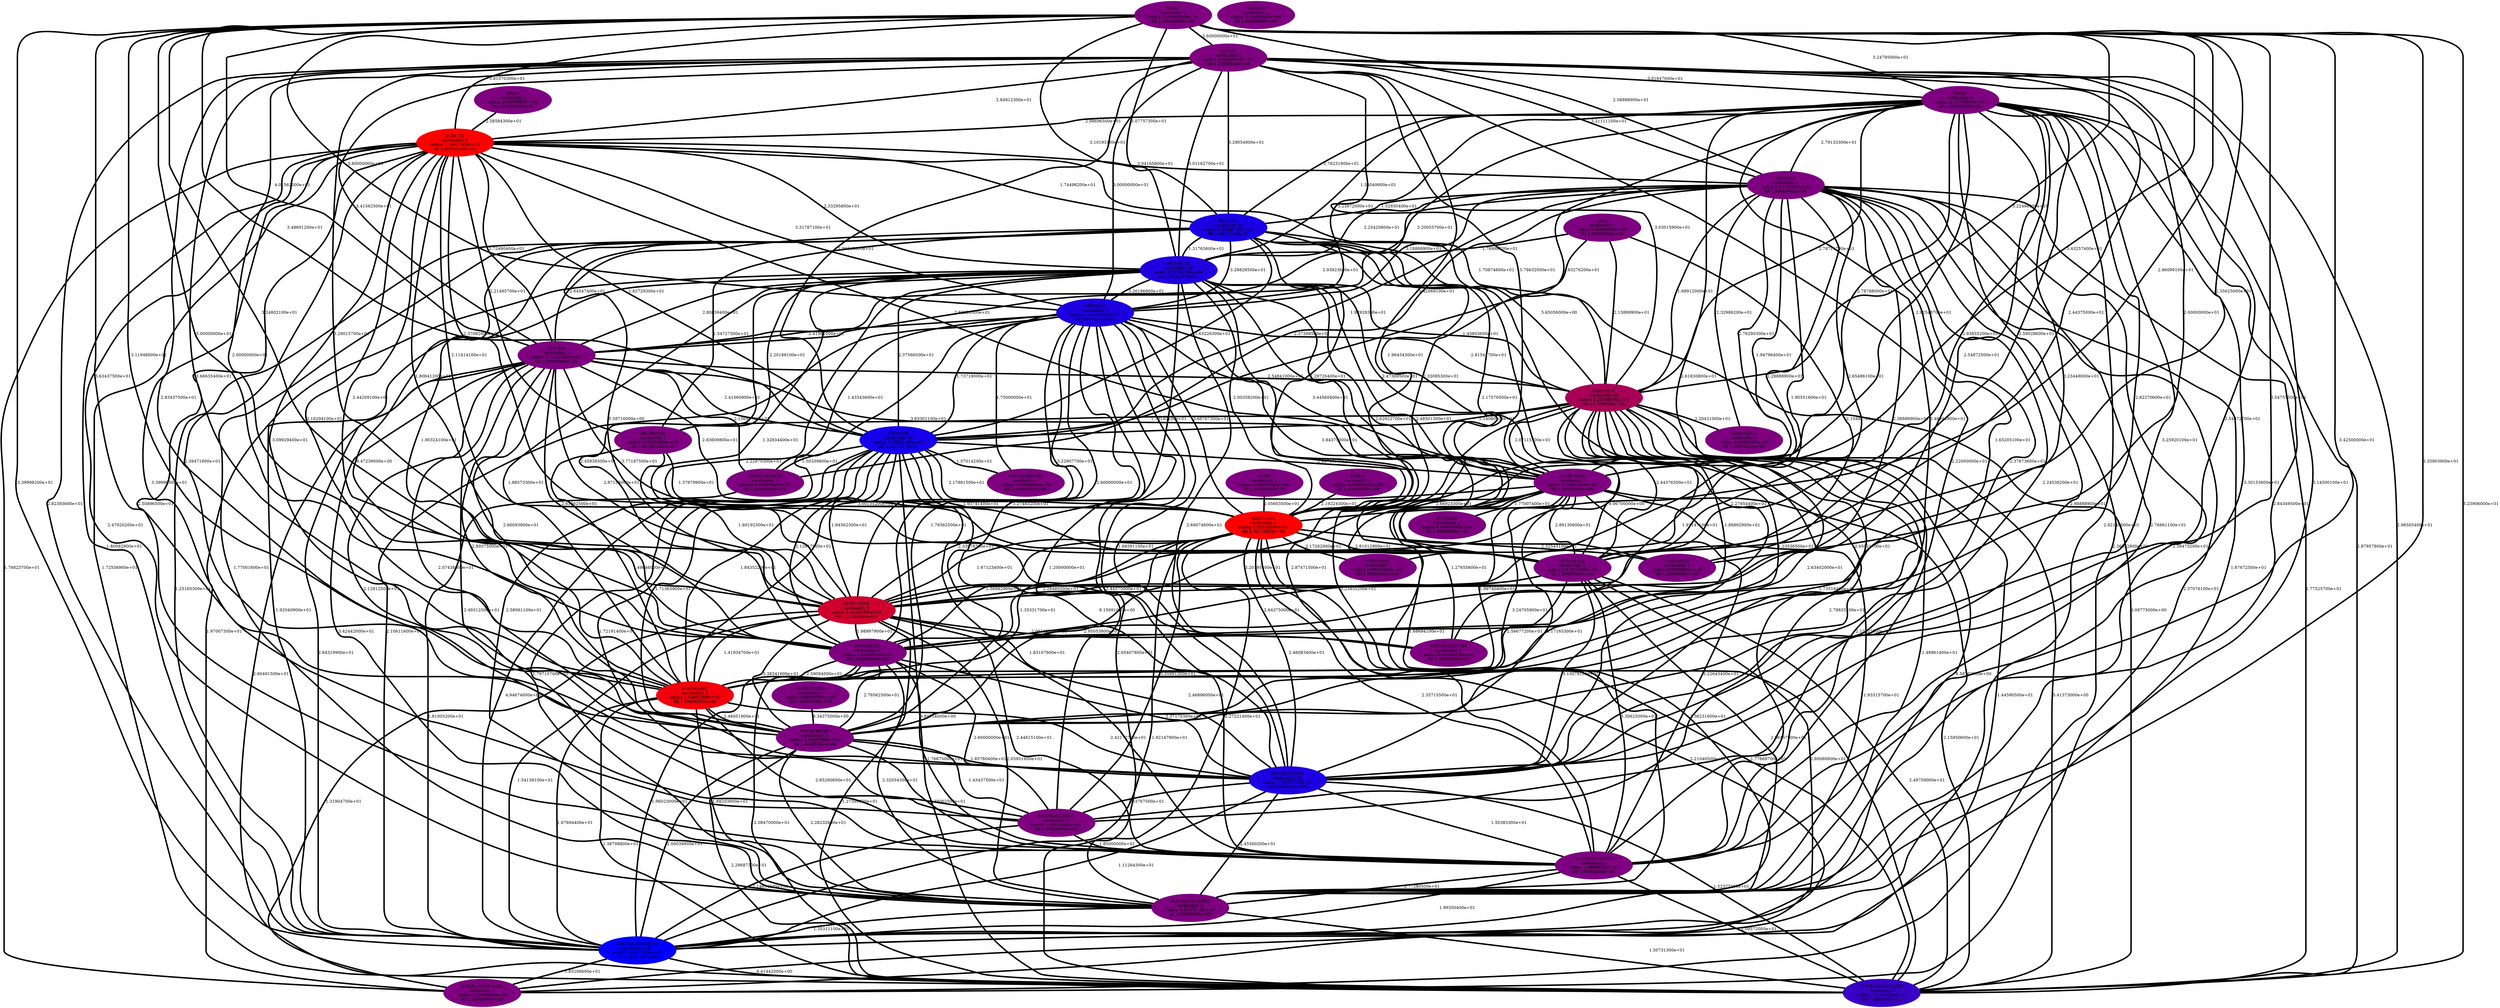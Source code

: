 graph component_cardinality_optimal_2 {
    edge[style=solid, penwidth="5", labeldistance="10"]
    01010101010100 [label="01010101010100\ncardinality 1\nradius 0.00000000e+00\nlfd 1.00000000e+00", color="#7E0080", style="filled"]
    001010001 [label="001010001\ncardinality 5\nradius 2.33340500e+01\nlfd 2.32192809e+00", color="#FE0000", style="filled"]
    0101010101010101 [label="0101010101010101\ncardinality 131\nradius 1.89271800e+01\nlfd 2.00532987e-01", color="#0200FC", style="filled"]
    01010101010101001 [label="01010101010101001\ncardinality 5\nradius 1.27530200e+01\nlfd 7.36965594e-01", color="#3900C5", style="filled"]
    01010100100101 [label="01010100100101\ncardinality 2\nradius 1.09116000e+01\nlfd 1.00000000e+00", color="#7E0080", style="filled"]
    00101000 [label="00101000\ncardinality 1\nradius 0.00000000e+00\nlfd 1.00000000e+00", color="#7E0080", style="filled"]
    01010100101001 [label="01010100101001\ncardinality 2\nradius 1.38908300e+01\nlfd 1.00000000e+00", color="#7E0080", style="filled"]
    00010 [label="00010\ncardinality 1\nradius 0.00000000e+00\nlfd 1.00000000e+00", color="#7E0080", style="filled"]
    0101010010010 [label="0101010010010\ncardinality 1\nradius 0.00000000e+00\nlfd 1.00000000e+00", color="#7E0080", style="filled"]
    0101010010101 [label="0101010010101\ncardinality 12\nradius 1.37873700e+01\nlfd 5.84962501e-01", color="#1D00E1", style="filled"]
    0100101 [label="0100101\ncardinality 8\nradius 2.59457300e+01\nlfd 2.00000000e+00", color="#FE0000", style="filled"]
    0010101001 [label="0010101001\ncardinality 5\nradius 2.20369300e+01\nlfd 1.32192809e+00", color="#D0002E", style="filled"]
    00100 [label="00100\ncardinality 4\nradius 2.77156600e+01\nlfd 1.00000000e+00", color="#7E0080", style="filled"]
    001010101 [label="001010101\ncardinality 50\nradius 2.52720500e+01\nlfd 5.99462070e-01", color="#2000DE", style="filled"]
    010100100 [label="010100100\ncardinality 1\nradius 0.00000000e+00\nlfd 1.00000000e+00", color="#7E0080", style="filled"]
    010100101 [label="010100101\ncardinality 40\nradius 2.22096900e+01\nlfd 1.15200309e+00", color="#A80056", style="filled"]
    001001010 [label="001001010\ncardinality 1\nradius 0.00000000e+00\nlfd 1.00000000e+00", color="#7E0080", style="filled"]
    0101000101 [label="0101000101\ncardinality 2\nradius 1.60000000e+01\nlfd 1.00000000e+00", color="#7E0080", style="filled"]
    0101010101010100 [label="0101010101010100\ncardinality 1\nradius 0.00000000e+00\nlfd 1.00000000e+00", color="#7E0080", style="filled"]
    01000 [label="01000\ncardinality 1\nradius 0.00000000e+00\nlfd 1.00000000e+00", color="#7E0080", style="filled"]
    010101010 [label="010101010\ncardinality 1\nradius 0.00000000e+00\nlfd 1.00000000e+00", color="#7E0080", style="filled"]
    010101010101001 [label="010101010101001\ncardinality 2\nradius 1.44371100e+01\nlfd 1.00000000e+00", color="#7E0080", style="filled"]
    01010100 [label="01010100\ncardinality 20\nradius 1.70024400e+01\nlfd 5.14573173e-01", color="#1500E9", style="filled"]
    0010010101 [label="0010010101\ncardinality 2\nradius 2.04691000e+01\nlfd 1.00000000e+00", color="#7E0080", style="filled"]
    00101001 [label="00101001\ncardinality 28\nradius 1.56641700e+01\nlfd 5.59427409e-01", color="#1A00E4", style="filled"]
    01010100100 [label="01010100100\ncardinality 2\nradius 1.23437500e+01\nlfd 1.00000000e+00", color="#7E0080", style="filled"]
    000101 [label="000101\ncardinality 2\nradius 2.09539400e+01\nlfd 1.00000000e+00", color="#7E0080", style="filled"]
    00001 [label="00001\ncardinality 2\nradius 2.60000000e+01\nlfd 1.00000000e+00", color="#7E0080", style="filled"]
    0000 [label="0000\ncardinality 1\nradius 0.00000000e+00\nlfd 1.00000000e+00", color="#7E0080", style="filled"]
    0101010010100 [label="0101010010100\ncardinality 1\nradius 0.00000000e+00\nlfd 1.00000000e+00", color="#7E0080", style="filled"]
    010010 [label="010010\ncardinality 1\nradius 0.00000000e+00\nlfd 1.00000000e+00", color="#7E0080", style="filled"]
    0100010 [label="0100010\ncardinality 1\nradius 0.00000000e+00\nlfd 1.00000000e+00", color="#7E0080", style="filled"]
    001010100 [label="001010100\ncardinality 2\nradius 2.04375000e+01\nlfd 1.00000000e+00", color="#7E0080", style="filled"]
    0101001001 [label="0101001001\ncardinality 3\nradius 1.63895000e+01\nlfd 1.58496250e+00", color="#F2000C", style="filled"]
    010100010 [label="010100010\ncardinality 1\nradius 0.00000000e+00\nlfd 1.00000000e+00", color="#7E0080", style="filled"]
    0101000 [label="0101000\ncardinality 2\nradius 2.21562500e+01\nlfd 1.00000000e+00", color="#7E0080", style="filled"]
    0010010 [label="0010010\ncardinality 2\nradius 2.37701200e+01\nlfd 1.00000000e+00", color="#7E0080", style="filled"]
    01010101010 [label="01010101010\ncardinality 1\nradius 0.00000000e+00\nlfd 1.00000000e+00", color="#7E0080", style="filled"]
    01000101 [label="01000101\ncardinality 3\nradius 2.02061600e+01\nlfd 5.84962501e-01", color="#1D00E1", style="filled"]
    01000101 -- 0101010101010101 [label="2.10611600e+01"]
    0010010 -- 00101001 [label="1.52930400e+01"]
    00100 -- 0010101001 [label="2.54872500e+01"]
    00100 -- 01010101010100 [label="2.61830800e+01"]
    000101 -- 0101010101010101 [label="2.82393600e+01"]
    0100101 -- 001010101 [label="2.33295800e+01"]
    000101 -- 0101001001 [label="3.66635400e+01"]
    00001 -- 01000101 [label="3.80000000e+01"]
    00100 -- 0101000 [label="3.20055700e+01"]
    001010001 -- 0010101001 [label="1.67123400e+01"]
    0000 -- 001010101 [label="1.78998700e+01"]
    0101010010101 -- 01010100101001 [label="1.50383300e+01"]
    0100101 -- 0010010101 [label="2.82226500e+01"]
    010100101 -- 001010100 [label="2.44376500e+01"]
    00001 -- 01010100101001 [label="3.42500000e+01"]
    001010001 -- 010100100 [label="2.17262900e+01"]
    0010010101 -- 001010001 [label="2.66923300e+01"]
    01000101 -- 0010101001 [label="3.22907700e+01"]
    00101001 -- 001010001 [label="1.29726400e+01"]
    0010010101 -- 01010101010101001 [label="2.15950600e+01"]
    01000101 -- 001010100 [label="3.84375000e+01"]
    00001 -- 00100 [label="3.24795000e+01"]
    00101001 -- 001010101 [label="1.31763600e+01"]
    00100 -- 0100101 [label="2.98696500e+01"]
    000101 -- 01010100100 [label="2.83437500e+01"]
    0100101 -- 0101010101010101 [label="1.80082900e+01"]
    00100 -- 0101001001 [label="2.82270600e+01"]
    01010100100 -- 010101010101001 [label="2.28232600e+01"]
    0101010010101 -- 01010101010101001 [label="1.52373300e+01"]
    01000101 -- 01010100 [label="1.73719000e+01"]
    0010010 -- 0101010010101 [label="2.24538200e+01"]
    010100101 -- 0101010101010100 [label="1.44590500e+01"]
    00001 -- 0010010 [label="2.58888900e+01"]
    00100 -- 00101001 [label="2.76231900e+01"]
    00100 -- 010100010 [label="2.59028600e+01"]
    0010010 -- 0010101001 [label="1.90551600e+01"]
    0010010 -- 01000101 [label="3.18888900e+01"]
    010100101 -- 0101010010101 [label="1.73516400e+01"]
    01010100 -- 01010100101001 [label="1.83107600e+01"]
    000101 -- 010100101 [label="3.03015900e+01"]
    01010100100101 -- 0101010101010101 [label="2.14654600e+01"]
    001010001 -- 0101001001 [label="1.35331700e+01"]
    01010100 -- 0010101001 [label="1.94562300e+01"]
    001001010 -- 0101001001 [label="1.49646000e+01"]
    001010001 -- 010100010 [label="2.32543100e+01"]
    0100101 -- 0101010010101 [label="2.39471800e+01"]
    0010010101 -- 00101000 [label="1.77007400e+01"]
    00101001 -- 01010100101001 [label="2.45021700e+01"]
    0010010101 -- 01010100101001 [label="3.22643400e+01"]
    01010100 -- 01010100100101 [label="1.72191400e+01"]
    0101001001 -- 0101010010101 [label="2.42172700e+01"]
    00001 -- 0010010101 [label="3.43257400e+01"]
    01000101 -- 01010101010101001 [label="2.65407800e+01"]
    00100 -- 0101010010101 [label="3.25920100e+01"]
    001010101 -- 0101010010101 [label="2.69074600e+01"]
    00101001 -- 010101010101001 [label="1.77001600e+01"]
    01010101010 -- 01010100100 [label="8.34375000e+00"]
    0010010 -- 0101000 [label="2.93923600e+01"]
    0101001001 -- 01010101010101001 [label="1.38798800e+01"]
    001010101 -- 0101001001 [label="1.88573300e+01"]
    001010100 -- 01010101010101001 [label="2.49759000e+01"]
    0101000 -- 01010101010101001 [label="2.60491500e+01"]
    010100101 -- 001001010 [label="1.79140100e+01"]
    0101000 -- 001010100 [label="3.77187500e+01"]
    00001 -- 01010100100 [label="3.63437500e+01"]
    0100101 -- 001001010 [label="2.21495700e+01"]
    000101 -- 0010010101 [label="3.78632000e+01"]
    001010001 -- 0101010010101 [label="2.46083400e+01"]
    01000 -- 001010001 [label="2.05603500e+01"]
    01000101 -- 0101010010100 [label="1.75000000e+01"]
    00001 -- 001010001 [label="2.86099100e+01"]
    01010100100 -- 01010100101001 [label="2.38062500e+01"]
    001010001 -- 01010100100 [label="2.95053800e+01"]
    000101 -- 01000101 [label="3.00000000e+01"]
    00010 -- 0100101 [label="2.58584300e+01"]
    0101000101 -- 01010100101001 [label="1.76875000e+01"]
    0010101001 -- 0101001001 [label="1.41934700e+01"]
    0010010 -- 0101010101010100 [label="2.37076100e+01"]
    00001 -- 00101001 [label="3.07757300e+01"]
    000101 -- 01010100101001 [label="2.22000000e+01"]
    001010100 -- 010101010101001 [label="2.86457900e+01"]
    0100101 -- 01010101010101001 [label="1.72556900e+01"]
    0100101 -- 0101001001 [label="2.16294100e+01"]
    01000101 -- 0101001001 [label="3.00135200e+01"]
    001010101 -- 0101000 [label="2.80859400e+01"]
    0010101001 -- 01010101010100 [label="2.06108700e+01"]
    00001 -- 0101000101 [label="3.00000000e+01"]
    01010100 -- 01010101010101001 [label="9.84954000e+00"]
    01000101 -- 01010100100101 [label="1.20000000e+01"]
    010100101 -- 01010101010101001 [label="5.41373000e+00"]
    0010010 -- 010100100 [label="2.28888900e+01"]
    00101001 -- 01000101 [label="3.28829500e+01"]
    010100101 -- 001010001 [label="1.53538200e+01"]
    0010010 -- 010101010 [label="2.32986200e+01"]
    001010101 -- 001001010 [label="2.20188100e+01"]
    00001 -- 001010100 [label="2.35625000e+01"]
    0010010 -- 0101001001 [label="1.65205100e+01"]
    0101000 -- 010101010101001 [label="3.42442000e+01"]
    0010010 -- 001010001 [label="1.94796400e+01"]
    0101000 -- 010100101 [label="2.54841000e+01"]
    01010100 -- 0101001001 [label="1.84352200e+01"]
    010100101 -- 01010100101001 [label="2.12622500e+01"]
    00001 -- 0101010010101 [label="3.54757500e+01"]
    0010010 -- 0101000101 [label="2.38888900e+01"]
    00001 -- 010100101 [label="3.22496900e+01"]
    000101 -- 001010100 [label="2.44375000e+01"]
    000101 -- 010101010101001 [label="3.14500100e+01"]
    01010100 -- 001010100 [label="2.93741400e+01"]
    0010101001 -- 0101010010101 [label="2.46896000e+01"]
    000101 -- 0101010010101 [label="2.54672700e+01"]
    01010100 -- 0010010101 [label="2.49719600e+01"]
    01000101 -- 0101000101 [label="2.60000000e+01"]
    001010101 -- 01010101010101001 [label="1.68694100e+01"]
    01010100101001 -- 0101010101010101 [label="1.99350400e+01"]
    010100101 -- 010101010101001 [label="1.48961400e+01"]
    010101010101001 -- 01010101010101001 [label="1.50731300e+01"]
    0000 -- 010100101 [label="2.13899900e+01"]
    00101001 -- 0010010101 [label="1.96434300e+01"]
    0010010101 -- 0101010101010101 [label="2.36231600e+01"]
    000101 -- 010100010 [label="2.00000000e+01"]
    0010010 -- 01010100 [label="1.92928300e+01"]
    010100101 -- 0010010101 [label="2.07115700e+01"]
    00100 -- 0010010101 [label="2.78788000e+01"]
    0101000 -- 01010100 [label="2.41060900e+01"]
    001010101 -- 0101010101010101 [label="1.92040900e+01"]
    0100101 -- 001010100 [label="2.11414100e+01"]
    00100 -- 01010100 [label="2.83276200e+01"]
    000101 -- 01010100 [label="2.86045800e+01"]
    00001 -- 010101010101001 [label="3.35903900e+01"]
    010100101 -- 010101010 [label="2.20431000e+01"]
    000101 -- 0101000101 [label="2.00000000e+01"]
    00101001 -- 010100101 [label="5.65056000e+00"]
    00101001 -- 001001010 [label="1.54727300e+01"]
    010101010101001 -- 0101010101010101 [label="1.35311100e+01"]
    0010010101 -- 0101010010101 [label="3.17165300e+01"]
    0010010101 -- 01010100100 [label="3.24705900e+01"]
    00001 -- 0101010101010101 [label="3.39998200e+01"]
    0100101 -- 010101010101001 [label="2.47920200e+01"]
    0010101001 -- 0101010101010101 [label="1.54138100e+01"]
    010100101 -- 0101000101 [label="1.91147100e+01"]
    0010010101 -- 0010101001 [label="2.33978300e+01"]
    01010100 -- 0101010101010101 [label="4.94674000e+00"]
    0100101 -- 01010100100101 [label="3.39990300e+01"]
    0101000 -- 01010100100 [label="2.89375000e+01"]
    001010001 -- 01010101010101001 [label="1.77669700e+01"]
    001010001 -- 0101000101 [label="2.56982900e+01"]
    0101010101010101 -- 01010101010101001 [label="6.41442000e+00"]
    0101000 -- 001010001 [label="2.83609800e+01"]
    001010101 -- 010100010 [label="2.48501300e+01"]
    0010101001 -- 0101010101010100 [label="1.31904700e+01"]
    0101010010101 -- 010101010101001 [label="2.45560200e+01"]
    001010101 -- 0101000101 [label="2.45939300e+01"]
    01000101 -- 01010100101001 [label="2.44375000e+01"]
    00100 -- 001010101 [label="1.55049900e+01"]
    0010010 -- 010101010101001 [label="2.38473200e+01"]
    001010101 -- 001010001 [label="2.00358200e+01"]
    0100101 -- 00101001 [label="1.74498200e+01"]
    01010100 -- 01010100100 [label="1.71363900e+01"]
    0101001001 -- 01010100101001 [label="2.85260600e+01"]
    00101001 -- 0101000101 [label="1.90324100e+01"]
    001010100 -- 0010101001 [label="2.28480300e+01"]
    01010100 -- 0101000101 [label="2.12617800e+01"]
    0010010 -- 01010100100 [label="2.37673600e+01"]
    00101001 -- 0101010010101 [label="2.27954400e+01"]
    0101000101 -- 01010100100101 [label="2.60000000e+01"]
    0101000101 -- 0101001001 [label="2.59094000e+01"]
    00100 -- 0101000101 [label="3.23448000e+01"]
    001001010 -- 001010001 [label="1.57679900e+01"]
    0101000101 -- 01010100100 [label="2.76562500e+01"]
    0010010101 -- 0101000101 [label="3.20195400e+01"]
    0101000 -- 01010100101001 [label="2.49312500e+01"]
    00101001 -- 0101000 [label="2.64547400e+01"]
    010100101 -- 0010101001 [label="9.06700000e+00"]
    010100101 -- 0101001001 [label="1.23536500e+01"]
    0100101 -- 01000101 [label="3.31787100e+01"]
    0101000 -- 0010010101 [label="3.63301100e+01"]
    0101000 -- 0101010101010101 [label="2.64319900e+01"]
    001010001 -- 01010100100101 [label="3.35991300e+01"]
    001010100 -- 01010100101001 [label="3.30625000e+01"]
    001010001 -- 0101010101010100 [label="2.21040500e+01"]
    01000101 -- 010100101 [label="2.81541700e+01"]
    0101000101 -- 01010101010101001 [label="2.08470000e+01"]
    00001 -- 001010101 [label="3.10193100e+01"]
    00001 -- 01010101010101001 [label="3.23906000e+01"]
    00100 -- 0010010 [label="2.79133300e+01"]
    00001 -- 0101001001 [label="3.11948000e+01"]
    001010100 -- 0101010101010101 [label="2.80080800e+01"]
    0101000101 -- 0101010101010101 [label="1.96023000e+01"]
    0100101 -- 0010101001 [label="1.80641200e+01"]
    01000101 -- 001010001 [label="3.66767300e+01"]
    000101 -- 0010101001 [label="3.29015700e+01"]
    001010101 -- 0010101001 [label="1.32834400e+01"]
    001010100 -- 0101000101 [label="2.64375000e+01"]
    0100101 -- 01010100101001 [label="2.50896500e+01"]
    000101 -- 001010101 [label="3.01162700e+01"]
    00101001 -- 0101010101010101 [label="1.25165300e+01"]
    001010101 -- 0101010101010100 [label="1.97007300e+01"]
    0010010 -- 001010101 [label="2.25420800e+01"]
    000101 -- 00100 [label="3.01847600e+01"]
    010010 -- 001010001 [label="2.19224300e+01"]
    001010101 -- 01010100 [label="2.37566500e+01"]
    00001 -- 0100101 [label="3.81570300e+01"]
    0100101 -- 0010010 [label="3.04165800e+01"]
    00100 -- 01010101010101001 [label="2.87957800e+01"]
    01010100 -- 010101010101001 [label="1.79715700e+01"]
    0010010101 -- 0101001001 [label="1.99740400e+01"]
    0101010010101 -- 0101010101010101 [label="1.11264300e+01"]
    01010100 -- 0101010010101 [label="8.15091000e+00"]
    01010100100 -- 0101010101010101 [label="2.00039900e+01"]
    0010010 -- 001010100 [label="2.65486100e+01"]
    01010100100 -- 0101010010101 [label="1.85760400e+01"]
    000101 -- 0100101 [label="2.84912300e+01"]
    0010010 -- 0101010101010101 [label="1.87672500e+01"]
    0000 -- 0010101001 [label="2.10482700e+01"]
    01000101 -- 0101000 [label="2.41562500e+01"]
    00001 -- 000101 [label="2.60000000e+01"]
    00101001 -- 0101001001 [label="9.47239000e+00"]
    01010100100101 -- 01010100101001 [label="1.85000000e+01"]
    0010101001 -- 01010101010101001 [label="1.27399300e+01"]
    01000101 -- 0101010010010 [label="1.43343600e+01"]
    00100 -- 010100101 [label="2.78711700e+01"]
    0101001001 -- 0101010101010101 [label="1.67694400e+01"]
    0101000101 -- 010101010101001 [label="2.32034300e+01"]
    0010010 -- 01010101010101001 [label="1.77525700e+01"]
    0010101001 -- 01010100101001 [label="2.44615100e+01"]
    0100101 -- 010100101 [label="1.70874600e+01"]
    0010101001 -- 010101010101001 [label="2.05951600e+01"]
    00100 -- 0101010101010100 [label="2.36022800e+01"]
    00100 -- 01000101 [label="3.23972000e+01"]
    001010001 -- 0101010101010101 [label="1.92147900e+01"]
    001010001 -- 01010100101001 [label="2.35715500e+01"]
    01000101 -- 01010100100 [label="1.76562500e+01"]
    01000101 -- 0010010101 [label="3.44560400e+01"]
    01010100100 -- 01010100100101 [label="1.43437500e+01"]
    001010101 -- 01010100100 [label="3.27483200e+01"]
    010100101 -- 01010101010100 [label="1.86892900e+01"]
    00101001 -- 01010101010101001 [label="9.08775000e+00"]
    0101001001 -- 010101010101001 [label="1.88203900e+01"]
    001010001 -- 001010100 [label="2.81012900e+01"]
    000101 -- 0010010 [label="3.21111100e+01"]
    00001 -- 0101000 [label="4.01562500e+01"]
    00100 -- 01010100100 [label="3.48944900e+01"]
    010100101 -- 01010100 [label="1.14080100e+01"]
    0010101001 -- 01010100100 [label="3.38341600e+01"]
    001010100 -- 0101010010101 [label="3.13079100e+01"]
    0010010101 -- 010101010101001 [label="1.93315700e+01"]
    001010100 -- 0101001001 [label="2.56677200e+01"]
    00100 -- 010101010101001 [label="2.84349500e+01"]
    001010101 -- 01010100101001 [label="2.87471500e+01"]
    0010010 -- 01010100100101 [label="2.98888900e+01"]
    0101010010101 -- 01010100100101 [label="1.53767500e+01"]
    0100101 -- 0101000 [label="2.72490400e+01"]
    0100101 -- 0101010101010100 [label="1.76823700e+01"]
    00100 -- 001010001 [label="2.92548700e+01"]
    01010100101001 -- 010101010101001 [label="2.77280500e+01"]
    000101 -- 001010001 [label="3.42069100e+01"]
    001010101 -- 01000101 [label="3.26196900e+01"]
    00101001 -- 0010101001 [label="5.58716000e+00"]
    0000 -- 001010001 [label="2.33095300e+01"]
    01010100 -- 0101010010100 [label="1.57014200e+01"]
    00100 -- 001010100 [label="2.93855200e+01"]
    0101000 -- 0101010010010 [label="2.13640700e+01"]
    001010101 -- 01010101010100 [label="2.22970300e+01"]
    0100101 -- 01010100100 [label="3.09929400e+01"]
    0010010101 -- 01010101010100 [label="1.27655600e+01"]
    01010100 -- 0101010010010 [label="1.50339800e+01"]
    000101 -- 0101000 [label="3.41562500e+01"]
    01000101 -- 0101010010101 [label="1.68591100e+01"]
    001010101 -- 010100101 [label="1.43803600e+01"]
    010100101 -- 0101010101010101 [label="8.58767000e+00"]
    00001 -- 01010100 [label="3.48691200e+01"]
    0100101 -- 01010100 [label="1.82729300e+01"]
    0101000 -- 0101010010101 [label="2.07438600e+01"]
    0100101 -- 0101000101 [label="2.44209100e+01"]
    0010010101 -- 001010100 [label="2.89130600e+01"]
    00100 -- 01010100101001 [label="3.30153600e+01"]
    0101000 -- 0101001001 [label="2.66093900e+01"]
    0100101 -- 001010001 [label="2.37082000e+01"]
    000101 -- 00101001 [label="3.29054900e+01"]
    001010101 -- 001010100 [label="2.62922700e+01"]
    01000101 -- 010101010101001 [label="2.58061100e+01"]
    001010101 -- 0010010101 [label="2.47369500e+01"]
    0010010 -- 01010100101001 [label="2.76861100e+01"]
    01010100101001 -- 01010101010101001 [label="2.09572000e+01"]
    000101 -- 01010101010101001 [label="2.98505400e+01"]
    010100101 -- 01010100100101 [label="2.79833100e+01"]
    001001010 -- 0010101001 [label="1.60192300e+01"]
    0101001001 -- 01010100100 [label="2.46051900e+01"]
    001010001 -- 010101010101001 [label="2.27221400e+01"]
    0101000 -- 0010101001 [label="2.87153000e+01"]
    0010101001 -- 0101000101 [label="1.98997900e+01"]
    0010010 -- 0101010010010 [label="2.37399500e+01"]
    0101000 -- 0101000101 [label="2.61562500e+01"]
    0010010 -- 0010010101 [label="2.76290300e+01"]
    00101001 -- 01010100 [label="1.63226300e+01"]
    00100 -- 0101010101010101 [label="2.82140000e+01"]
    0010010 -- 010100101 [label="1.68912000e+01"]
    0101000 -- 01010100100101 [label="2.12812500e+01"]
    010100101 -- 01010100100 [label="2.63402000e+01"]
    0101010101010101 -- 0101010101010100 [label="1.65206600e+01"]
    001010101 -- 010101010101001 [label="2.23455200e+01"]
    0101010010010 -- 0101010101010101 [label="1.81005200e+01"]
    01010100100 -- 01010101010101001 [label="2.29687300e+01"]
    00101001 -- 001010100 [label="2.17576500e+01"]
    0101000101 -- 0101010010101 [label="2.37170300e+01"]
    00001 -- 0010101001 [label="3.24802100e+01"]
    01010100 -- 001010001 [label="2.17881500e+01"]
}
